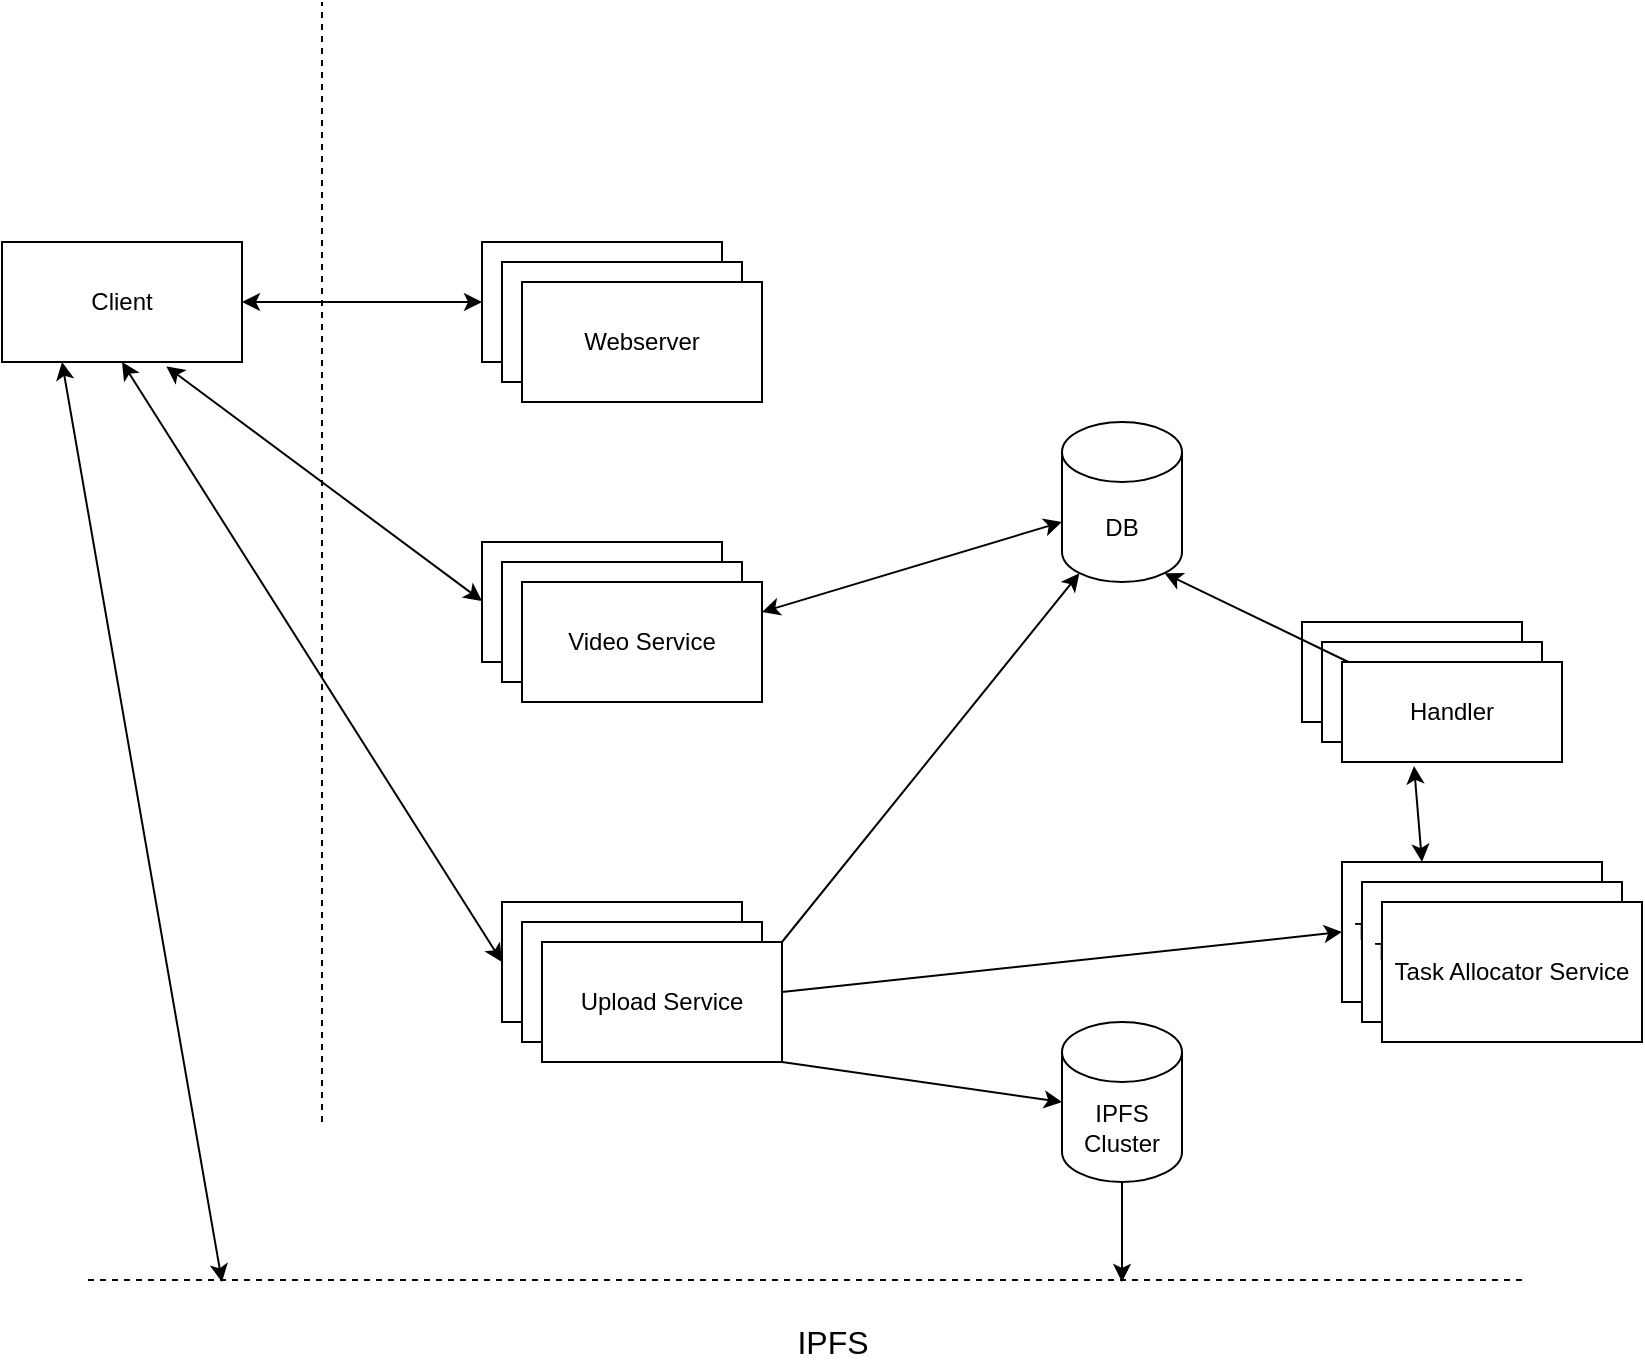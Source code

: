 <mxfile version="14.1.1" type="device"><diagram id="UaMl5dMx55Oh1BSjWInF" name="Page-1"><mxGraphModel dx="784" dy="404" grid="1" gridSize="10" guides="1" tooltips="1" connect="1" arrows="1" fold="1" page="1" pageScale="1" pageWidth="850" pageHeight="1100" math="0" shadow="0"><root><mxCell id="0"/><mxCell id="1" parent="0"/><mxCell id="H66l5SQ81yeuYd0Df_fo-1" value="" style="endArrow=none;dashed=1;html=1;" parent="1" edge="1"><mxGeometry width="50" height="50" relative="1" as="geometry"><mxPoint x="160" y="600" as="sourcePoint"/><mxPoint x="160" y="40" as="targetPoint"/></mxGeometry></mxCell><mxCell id="H66l5SQ81yeuYd0Df_fo-2" value="Client" style="rounded=0;whiteSpace=wrap;html=1;" parent="1" vertex="1"><mxGeometry y="160" width="120" height="60" as="geometry"/></mxCell><mxCell id="H66l5SQ81yeuYd0Df_fo-3" value="Webserver" style="rounded=0;whiteSpace=wrap;html=1;" parent="1" vertex="1"><mxGeometry x="240" y="160" width="120" height="60" as="geometry"/></mxCell><mxCell id="H66l5SQ81yeuYd0Df_fo-4" value="Webserver" style="rounded=0;whiteSpace=wrap;html=1;" parent="1" vertex="1"><mxGeometry x="250" y="170" width="120" height="60" as="geometry"/></mxCell><mxCell id="H66l5SQ81yeuYd0Df_fo-5" value="Webserver" style="rounded=0;whiteSpace=wrap;html=1;" parent="1" vertex="1"><mxGeometry x="260" y="180" width="120" height="60" as="geometry"/></mxCell><mxCell id="H66l5SQ81yeuYd0Df_fo-6" value="Video Service" style="rounded=0;whiteSpace=wrap;html=1;" parent="1" vertex="1"><mxGeometry x="240" y="310" width="120" height="60" as="geometry"/></mxCell><mxCell id="H66l5SQ81yeuYd0Df_fo-7" value="Video Service" style="rounded=0;whiteSpace=wrap;html=1;" parent="1" vertex="1"><mxGeometry x="250" y="320" width="120" height="60" as="geometry"/></mxCell><mxCell id="H66l5SQ81yeuYd0Df_fo-8" value="Video Service" style="rounded=0;whiteSpace=wrap;html=1;" parent="1" vertex="1"><mxGeometry x="260" y="330" width="120" height="60" as="geometry"/></mxCell><mxCell id="H66l5SQ81yeuYd0Df_fo-9" value="Upload Service" style="rounded=0;whiteSpace=wrap;html=1;" parent="1" vertex="1"><mxGeometry x="250" y="490" width="120" height="60" as="geometry"/></mxCell><mxCell id="H66l5SQ81yeuYd0Df_fo-10" value="Upload Service" style="rounded=0;whiteSpace=wrap;html=1;" parent="1" vertex="1"><mxGeometry x="260" y="500" width="120" height="60" as="geometry"/></mxCell><mxCell id="H66l5SQ81yeuYd0Df_fo-11" value="Upload Service" style="rounded=0;whiteSpace=wrap;html=1;" parent="1" vertex="1"><mxGeometry x="270" y="510" width="120" height="60" as="geometry"/></mxCell><mxCell id="H66l5SQ81yeuYd0Df_fo-12" value="" style="endArrow=classic;startArrow=classic;html=1;exitX=1;exitY=0.5;exitDx=0;exitDy=0;" parent="1" source="H66l5SQ81yeuYd0Df_fo-2" edge="1"><mxGeometry width="50" height="50" relative="1" as="geometry"><mxPoint x="190" y="240" as="sourcePoint"/><mxPoint x="240" y="190" as="targetPoint"/></mxGeometry></mxCell><mxCell id="H66l5SQ81yeuYd0Df_fo-13" value="" style="endArrow=classic;startArrow=classic;html=1;exitX=0.685;exitY=1.037;exitDx=0;exitDy=0;exitPerimeter=0;" parent="1" source="H66l5SQ81yeuYd0Df_fo-2" edge="1"><mxGeometry width="50" height="50" relative="1" as="geometry"><mxPoint x="120" y="339.5" as="sourcePoint"/><mxPoint x="240" y="339.5" as="targetPoint"/></mxGeometry></mxCell><mxCell id="H66l5SQ81yeuYd0Df_fo-14" value="" style="endArrow=classic;startArrow=classic;html=1;exitX=0.5;exitY=1;exitDx=0;exitDy=0;entryX=0;entryY=0.5;entryDx=0;entryDy=0;" parent="1" source="H66l5SQ81yeuYd0Df_fo-2" target="H66l5SQ81yeuYd0Df_fo-9" edge="1"><mxGeometry width="50" height="50" relative="1" as="geometry"><mxPoint x="10.0" y="220.0" as="sourcePoint"/><mxPoint x="167.8" y="337.28" as="targetPoint"/></mxGeometry></mxCell><mxCell id="H66l5SQ81yeuYd0Df_fo-15" value="Task Allocator Service" style="rounded=0;whiteSpace=wrap;html=1;" parent="1" vertex="1"><mxGeometry x="670" y="470" width="130" height="70" as="geometry"/></mxCell><mxCell id="H66l5SQ81yeuYd0Df_fo-17" value="Handler" style="rounded=0;whiteSpace=wrap;html=1;" parent="1" vertex="1"><mxGeometry x="650" y="350" width="110" height="50" as="geometry"/></mxCell><mxCell id="H66l5SQ81yeuYd0Df_fo-18" value="DB" style="shape=cylinder3;whiteSpace=wrap;html=1;boundedLbl=1;backgroundOutline=1;size=15;" parent="1" vertex="1"><mxGeometry x="530" y="250" width="60" height="80" as="geometry"/></mxCell><mxCell id="H66l5SQ81yeuYd0Df_fo-19" value="" style="endArrow=classic;startArrow=classic;html=1;exitX=1;exitY=0.25;exitDx=0;exitDy=0;" parent="1" source="H66l5SQ81yeuYd0Df_fo-8" edge="1"><mxGeometry width="50" height="50" relative="1" as="geometry"><mxPoint x="480" y="350" as="sourcePoint"/><mxPoint x="530" y="300" as="targetPoint"/></mxGeometry></mxCell><mxCell id="H66l5SQ81yeuYd0Df_fo-20" value="" style="endArrow=classic;startArrow=none;html=1;exitX=1;exitY=0.25;exitDx=0;exitDy=0;entryX=0;entryY=0.5;entryDx=0;entryDy=0;startFill=0;" parent="1" target="H66l5SQ81yeuYd0Df_fo-15" edge="1"><mxGeometry width="50" height="50" relative="1" as="geometry"><mxPoint x="390" y="535" as="sourcePoint"/><mxPoint x="540" y="490" as="targetPoint"/></mxGeometry></mxCell><mxCell id="H66l5SQ81yeuYd0Df_fo-21" value="" style="endArrow=classic;startArrow=none;html=1;exitX=1;exitY=0.25;exitDx=0;exitDy=0;entryX=0.145;entryY=1;entryDx=0;entryDy=-4.35;entryPerimeter=0;endFill=1;startFill=0;" parent="1" target="H66l5SQ81yeuYd0Df_fo-18" edge="1"><mxGeometry width="50" height="50" relative="1" as="geometry"><mxPoint x="390" y="510" as="sourcePoint"/><mxPoint x="640" y="590" as="targetPoint"/></mxGeometry></mxCell><mxCell id="H66l5SQ81yeuYd0Df_fo-22" value="Handler" style="rounded=0;whiteSpace=wrap;html=1;" parent="1" vertex="1"><mxGeometry x="660" y="360" width="110" height="50" as="geometry"/></mxCell><mxCell id="H66l5SQ81yeuYd0Df_fo-25" value="Handler" style="rounded=0;whiteSpace=wrap;html=1;" parent="1" vertex="1"><mxGeometry x="670" y="370" width="110" height="50" as="geometry"/></mxCell><mxCell id="H66l5SQ81yeuYd0Df_fo-26" value="" style="endArrow=classic;startArrow=classic;html=1;" parent="1" edge="1"><mxGeometry width="50" height="50" relative="1" as="geometry"><mxPoint x="710" y="470" as="sourcePoint"/><mxPoint x="706" y="422" as="targetPoint"/></mxGeometry></mxCell><mxCell id="H66l5SQ81yeuYd0Df_fo-28" value="" style="endArrow=classic;startArrow=none;html=1;entryX=0.855;entryY=1;entryDx=0;entryDy=-4.35;entryPerimeter=0;endFill=1;startFill=0;" parent="1" source="H66l5SQ81yeuYd0Df_fo-25" target="H66l5SQ81yeuYd0Df_fo-18" edge="1"><mxGeometry width="50" height="50" relative="1" as="geometry"><mxPoint x="650" y="460" as="sourcePoint"/><mxPoint x="798.7" y="275.65" as="targetPoint"/></mxGeometry></mxCell><mxCell id="H66l5SQ81yeuYd0Df_fo-30" value="" style="endArrow=none;dashed=1;html=1;" parent="1" edge="1"><mxGeometry width="50" height="50" relative="1" as="geometry"><mxPoint x="760" y="679" as="sourcePoint"/><mxPoint x="40" y="679" as="targetPoint"/></mxGeometry></mxCell><mxCell id="H66l5SQ81yeuYd0Df_fo-31" value="&lt;font style=&quot;font-size: 16px&quot;&gt;IPFS&lt;/font&gt;" style="text;html=1;align=center;verticalAlign=middle;resizable=0;points=[];autosize=1;" parent="1" vertex="1"><mxGeometry x="390" y="700" width="50" height="20" as="geometry"/></mxCell><mxCell id="H66l5SQ81yeuYd0Df_fo-32" value="" style="endArrow=classic;startArrow=classic;html=1;exitX=0.25;exitY=1;exitDx=0;exitDy=0;" parent="1" source="H66l5SQ81yeuYd0Df_fo-2" edge="1"><mxGeometry width="50" height="50" relative="1" as="geometry"><mxPoint x="40" y="220" as="sourcePoint"/><mxPoint x="110" y="680" as="targetPoint"/></mxGeometry></mxCell><mxCell id="H66l5SQ81yeuYd0Df_fo-33" value="IPFS Cluster" style="shape=cylinder3;whiteSpace=wrap;html=1;boundedLbl=1;backgroundOutline=1;size=15;" parent="1" vertex="1"><mxGeometry x="530" y="550" width="60" height="80" as="geometry"/></mxCell><mxCell id="H66l5SQ81yeuYd0Df_fo-34" value="" style="endArrow=none;startArrow=classic;html=1;entryX=0.5;entryY=1;entryDx=0;entryDy=0;entryPerimeter=0;endFill=0;" parent="1" target="H66l5SQ81yeuYd0Df_fo-33" edge="1"><mxGeometry width="50" height="50" relative="1" as="geometry"><mxPoint x="560" y="680" as="sourcePoint"/><mxPoint x="575" y="650" as="targetPoint"/></mxGeometry></mxCell><mxCell id="H66l5SQ81yeuYd0Df_fo-35" value="" style="endArrow=classic;html=1;entryX=0;entryY=0.5;entryDx=0;entryDy=0;entryPerimeter=0;" parent="1" target="H66l5SQ81yeuYd0Df_fo-33" edge="1"><mxGeometry width="50" height="50" relative="1" as="geometry"><mxPoint x="390" y="570" as="sourcePoint"/><mxPoint x="440" y="520" as="targetPoint"/></mxGeometry></mxCell><mxCell id="TZ_fNRF1YomwiVZmq_RI-1" value="Task Allocator Service" style="rounded=0;whiteSpace=wrap;html=1;" vertex="1" parent="1"><mxGeometry x="680" y="480" width="130" height="70" as="geometry"/></mxCell><mxCell id="TZ_fNRF1YomwiVZmq_RI-2" value="Task Allocator Service" style="rounded=0;whiteSpace=wrap;html=1;" vertex="1" parent="1"><mxGeometry x="690" y="490" width="130" height="70" as="geometry"/></mxCell></root></mxGraphModel></diagram></mxfile>